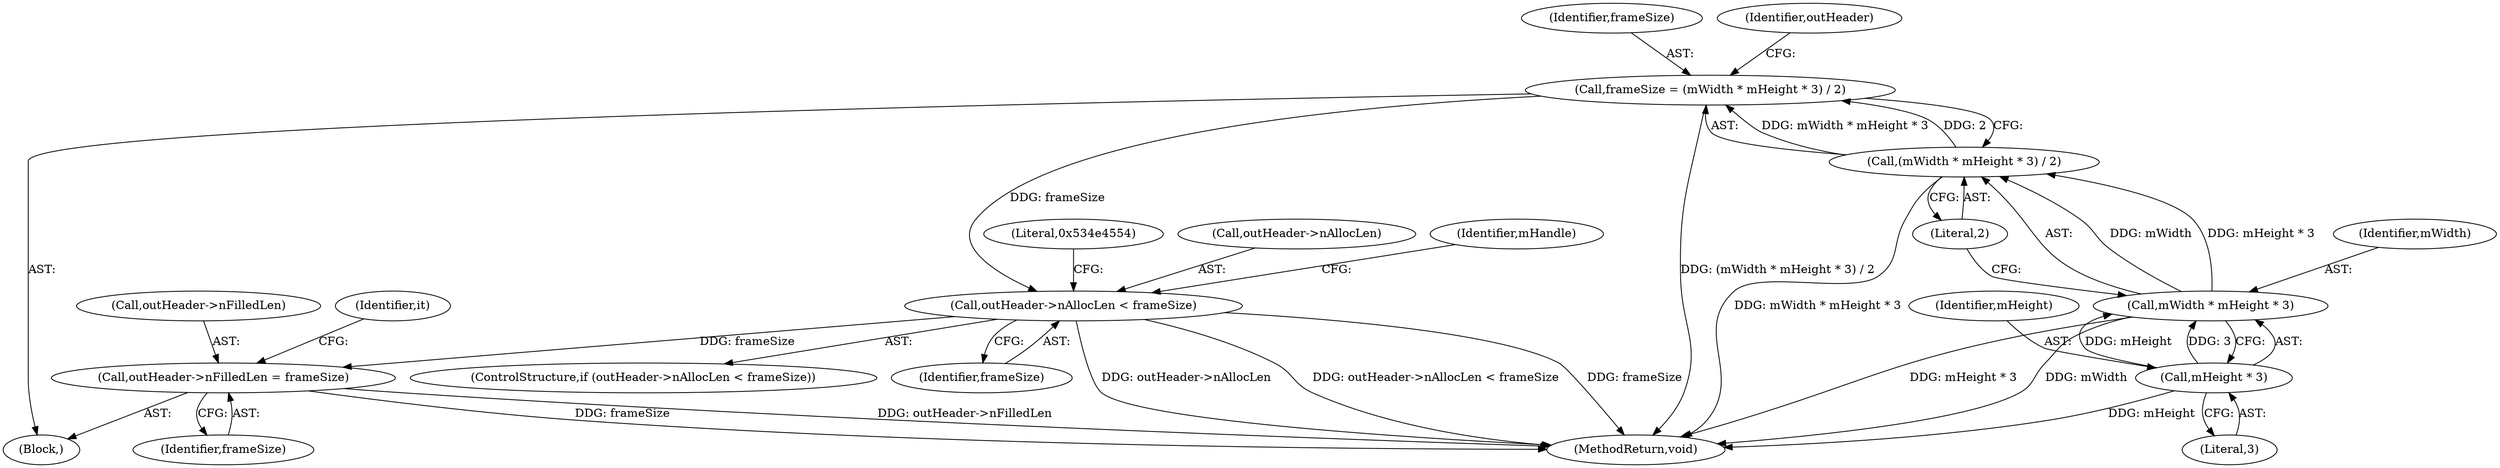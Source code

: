 digraph "0_Android_d2f47191538837e796e2b10c1ff7e1ee35f6e0ab@pointer" {
"1000481" [label="(Call,outHeader->nAllocLen < frameSize)"];
"1000471" [label="(Call,frameSize = (mWidth * mHeight * 3) / 2)"];
"1000473" [label="(Call,(mWidth * mHeight * 3) / 2)"];
"1000474" [label="(Call,mWidth * mHeight * 3)"];
"1000476" [label="(Call,mHeight * 3)"];
"1000599" [label="(Call,outHeader->nFilledLen = frameSize)"];
"1000472" [label="(Identifier,frameSize)"];
"1000476" [label="(Call,mHeight * 3)"];
"1000478" [label="(Literal,3)"];
"1000482" [label="(Call,outHeader->nAllocLen)"];
"1000504" [label="(Identifier,mHandle)"];
"1000483" [label="(Identifier,outHeader)"];
"1000129" [label="(Block,)"];
"1000599" [label="(Call,outHeader->nFilledLen = frameSize)"];
"1000606" [label="(Identifier,it)"];
"1000481" [label="(Call,outHeader->nAllocLen < frameSize)"];
"1000640" [label="(MethodReturn,void)"];
"1000474" [label="(Call,mWidth * mHeight * 3)"];
"1000479" [label="(Literal,2)"];
"1000480" [label="(ControlStructure,if (outHeader->nAllocLen < frameSize))"];
"1000485" [label="(Identifier,frameSize)"];
"1000477" [label="(Identifier,mHeight)"];
"1000473" [label="(Call,(mWidth * mHeight * 3) / 2)"];
"1000475" [label="(Identifier,mWidth)"];
"1000471" [label="(Call,frameSize = (mWidth * mHeight * 3) / 2)"];
"1000603" [label="(Identifier,frameSize)"];
"1000600" [label="(Call,outHeader->nFilledLen)"];
"1000488" [label="(Literal,0x534e4554)"];
"1000481" -> "1000480"  [label="AST: "];
"1000481" -> "1000485"  [label="CFG: "];
"1000482" -> "1000481"  [label="AST: "];
"1000485" -> "1000481"  [label="AST: "];
"1000488" -> "1000481"  [label="CFG: "];
"1000504" -> "1000481"  [label="CFG: "];
"1000481" -> "1000640"  [label="DDG: outHeader->nAllocLen < frameSize"];
"1000481" -> "1000640"  [label="DDG: frameSize"];
"1000481" -> "1000640"  [label="DDG: outHeader->nAllocLen"];
"1000471" -> "1000481"  [label="DDG: frameSize"];
"1000481" -> "1000599"  [label="DDG: frameSize"];
"1000471" -> "1000129"  [label="AST: "];
"1000471" -> "1000473"  [label="CFG: "];
"1000472" -> "1000471"  [label="AST: "];
"1000473" -> "1000471"  [label="AST: "];
"1000483" -> "1000471"  [label="CFG: "];
"1000471" -> "1000640"  [label="DDG: (mWidth * mHeight * 3) / 2"];
"1000473" -> "1000471"  [label="DDG: mWidth * mHeight * 3"];
"1000473" -> "1000471"  [label="DDG: 2"];
"1000473" -> "1000479"  [label="CFG: "];
"1000474" -> "1000473"  [label="AST: "];
"1000479" -> "1000473"  [label="AST: "];
"1000473" -> "1000640"  [label="DDG: mWidth * mHeight * 3"];
"1000474" -> "1000473"  [label="DDG: mWidth"];
"1000474" -> "1000473"  [label="DDG: mHeight * 3"];
"1000474" -> "1000476"  [label="CFG: "];
"1000475" -> "1000474"  [label="AST: "];
"1000476" -> "1000474"  [label="AST: "];
"1000479" -> "1000474"  [label="CFG: "];
"1000474" -> "1000640"  [label="DDG: mHeight * 3"];
"1000474" -> "1000640"  [label="DDG: mWidth"];
"1000476" -> "1000474"  [label="DDG: mHeight"];
"1000476" -> "1000474"  [label="DDG: 3"];
"1000476" -> "1000478"  [label="CFG: "];
"1000477" -> "1000476"  [label="AST: "];
"1000478" -> "1000476"  [label="AST: "];
"1000476" -> "1000640"  [label="DDG: mHeight"];
"1000599" -> "1000129"  [label="AST: "];
"1000599" -> "1000603"  [label="CFG: "];
"1000600" -> "1000599"  [label="AST: "];
"1000603" -> "1000599"  [label="AST: "];
"1000606" -> "1000599"  [label="CFG: "];
"1000599" -> "1000640"  [label="DDG: outHeader->nFilledLen"];
"1000599" -> "1000640"  [label="DDG: frameSize"];
}
